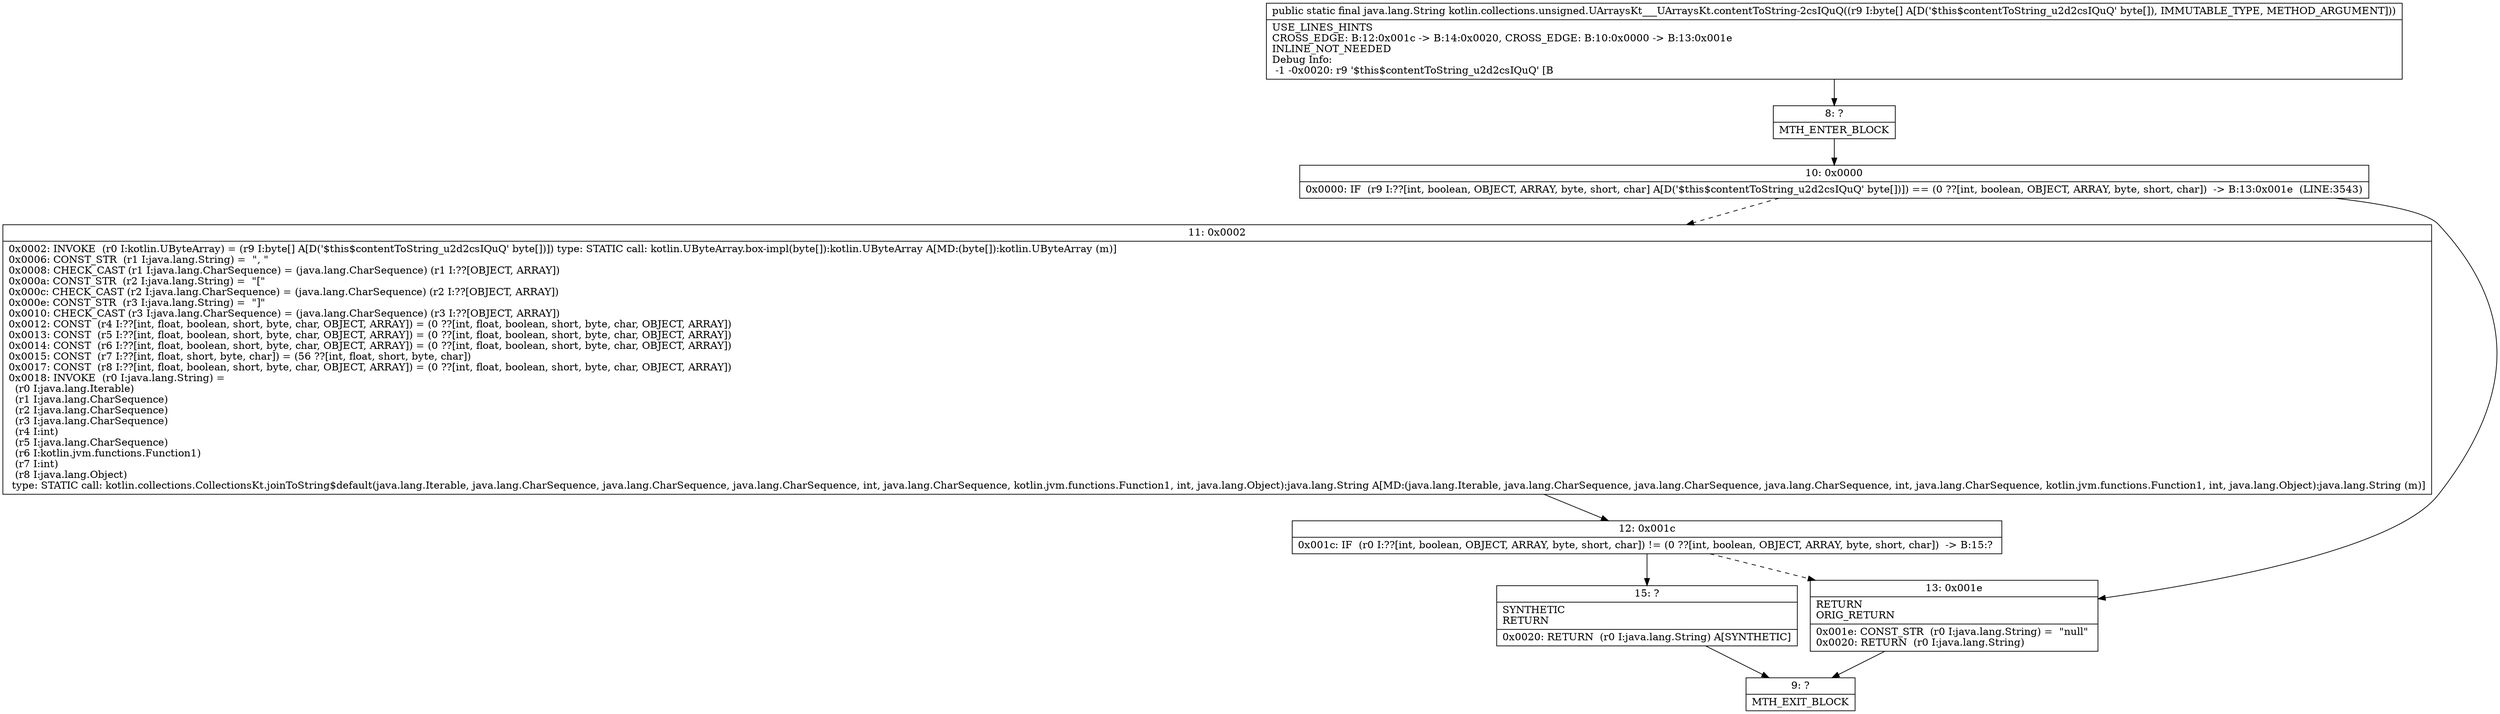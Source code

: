 digraph "CFG forkotlin.collections.unsigned.UArraysKt___UArraysKt.contentToString\-2csIQuQ([B)Ljava\/lang\/String;" {
Node_8 [shape=record,label="{8\:\ ?|MTH_ENTER_BLOCK\l}"];
Node_10 [shape=record,label="{10\:\ 0x0000|0x0000: IF  (r9 I:??[int, boolean, OBJECT, ARRAY, byte, short, char] A[D('$this$contentToString_u2d2csIQuQ' byte[])]) == (0 ??[int, boolean, OBJECT, ARRAY, byte, short, char])  \-\> B:13:0x001e  (LINE:3543)\l}"];
Node_11 [shape=record,label="{11\:\ 0x0002|0x0002: INVOKE  (r0 I:kotlin.UByteArray) = (r9 I:byte[] A[D('$this$contentToString_u2d2csIQuQ' byte[])]) type: STATIC call: kotlin.UByteArray.box\-impl(byte[]):kotlin.UByteArray A[MD:(byte[]):kotlin.UByteArray (m)]\l0x0006: CONST_STR  (r1 I:java.lang.String) =  \", \" \l0x0008: CHECK_CAST (r1 I:java.lang.CharSequence) = (java.lang.CharSequence) (r1 I:??[OBJECT, ARRAY]) \l0x000a: CONST_STR  (r2 I:java.lang.String) =  \"[\" \l0x000c: CHECK_CAST (r2 I:java.lang.CharSequence) = (java.lang.CharSequence) (r2 I:??[OBJECT, ARRAY]) \l0x000e: CONST_STR  (r3 I:java.lang.String) =  \"]\" \l0x0010: CHECK_CAST (r3 I:java.lang.CharSequence) = (java.lang.CharSequence) (r3 I:??[OBJECT, ARRAY]) \l0x0012: CONST  (r4 I:??[int, float, boolean, short, byte, char, OBJECT, ARRAY]) = (0 ??[int, float, boolean, short, byte, char, OBJECT, ARRAY]) \l0x0013: CONST  (r5 I:??[int, float, boolean, short, byte, char, OBJECT, ARRAY]) = (0 ??[int, float, boolean, short, byte, char, OBJECT, ARRAY]) \l0x0014: CONST  (r6 I:??[int, float, boolean, short, byte, char, OBJECT, ARRAY]) = (0 ??[int, float, boolean, short, byte, char, OBJECT, ARRAY]) \l0x0015: CONST  (r7 I:??[int, float, short, byte, char]) = (56 ??[int, float, short, byte, char]) \l0x0017: CONST  (r8 I:??[int, float, boolean, short, byte, char, OBJECT, ARRAY]) = (0 ??[int, float, boolean, short, byte, char, OBJECT, ARRAY]) \l0x0018: INVOKE  (r0 I:java.lang.String) = \l  (r0 I:java.lang.Iterable)\l  (r1 I:java.lang.CharSequence)\l  (r2 I:java.lang.CharSequence)\l  (r3 I:java.lang.CharSequence)\l  (r4 I:int)\l  (r5 I:java.lang.CharSequence)\l  (r6 I:kotlin.jvm.functions.Function1)\l  (r7 I:int)\l  (r8 I:java.lang.Object)\l type: STATIC call: kotlin.collections.CollectionsKt.joinToString$default(java.lang.Iterable, java.lang.CharSequence, java.lang.CharSequence, java.lang.CharSequence, int, java.lang.CharSequence, kotlin.jvm.functions.Function1, int, java.lang.Object):java.lang.String A[MD:(java.lang.Iterable, java.lang.CharSequence, java.lang.CharSequence, java.lang.CharSequence, int, java.lang.CharSequence, kotlin.jvm.functions.Function1, int, java.lang.Object):java.lang.String (m)]\l}"];
Node_12 [shape=record,label="{12\:\ 0x001c|0x001c: IF  (r0 I:??[int, boolean, OBJECT, ARRAY, byte, short, char]) != (0 ??[int, boolean, OBJECT, ARRAY, byte, short, char])  \-\> B:15:? \l}"];
Node_15 [shape=record,label="{15\:\ ?|SYNTHETIC\lRETURN\l|0x0020: RETURN  (r0 I:java.lang.String) A[SYNTHETIC]\l}"];
Node_9 [shape=record,label="{9\:\ ?|MTH_EXIT_BLOCK\l}"];
Node_13 [shape=record,label="{13\:\ 0x001e|RETURN\lORIG_RETURN\l|0x001e: CONST_STR  (r0 I:java.lang.String) =  \"null\" \l0x0020: RETURN  (r0 I:java.lang.String) \l}"];
MethodNode[shape=record,label="{public static final java.lang.String kotlin.collections.unsigned.UArraysKt___UArraysKt.contentToString\-2csIQuQ((r9 I:byte[] A[D('$this$contentToString_u2d2csIQuQ' byte[]), IMMUTABLE_TYPE, METHOD_ARGUMENT]))  | USE_LINES_HINTS\lCROSS_EDGE: B:12:0x001c \-\> B:14:0x0020, CROSS_EDGE: B:10:0x0000 \-\> B:13:0x001e\lINLINE_NOT_NEEDED\lDebug Info:\l  \-1 \-0x0020: r9 '$this$contentToString_u2d2csIQuQ' [B\l}"];
MethodNode -> Node_8;Node_8 -> Node_10;
Node_10 -> Node_11[style=dashed];
Node_10 -> Node_13;
Node_11 -> Node_12;
Node_12 -> Node_13[style=dashed];
Node_12 -> Node_15;
Node_15 -> Node_9;
Node_13 -> Node_9;
}

